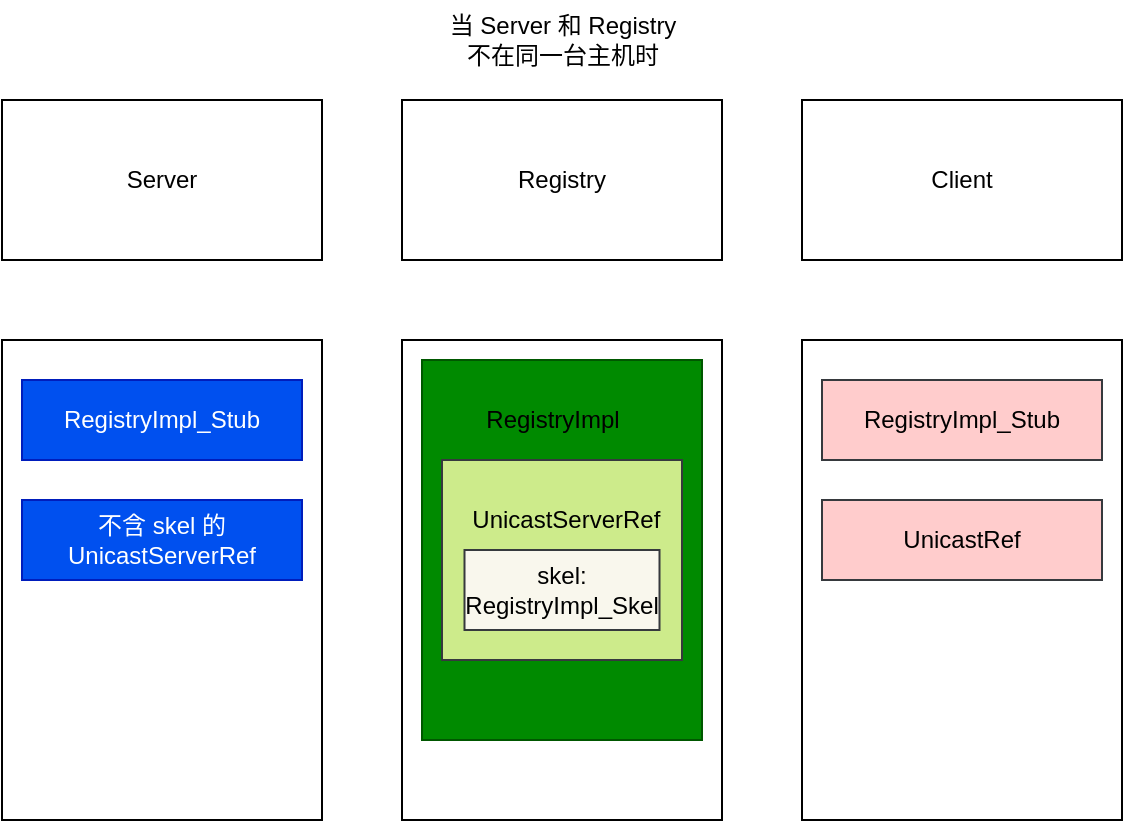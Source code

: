 <mxfile version="21.2.8" type="device">
  <diagram name="第 1 页" id="Zut5R3kLNDCN4mEiI1k3">
    <mxGraphModel dx="761" dy="508" grid="1" gridSize="10" guides="1" tooltips="1" connect="1" arrows="1" fold="1" page="1" pageScale="1" pageWidth="827" pageHeight="1169" math="0" shadow="0">
      <root>
        <mxCell id="0" />
        <mxCell id="1" parent="0" />
        <mxCell id="_ewCc4Y0njQJbPrxGzWH-1" value="Server" style="rounded=0;whiteSpace=wrap;html=1;" vertex="1" parent="1">
          <mxGeometry x="80" y="160" width="160" height="80" as="geometry" />
        </mxCell>
        <mxCell id="_ewCc4Y0njQJbPrxGzWH-3" value="Registry" style="rounded=0;whiteSpace=wrap;html=1;" vertex="1" parent="1">
          <mxGeometry x="280" y="160" width="160" height="80" as="geometry" />
        </mxCell>
        <mxCell id="_ewCc4Y0njQJbPrxGzWH-4" value="Client" style="rounded=0;whiteSpace=wrap;html=1;" vertex="1" parent="1">
          <mxGeometry x="480" y="160" width="160" height="80" as="geometry" />
        </mxCell>
        <mxCell id="_ewCc4Y0njQJbPrxGzWH-6" value="当 Server 和 Registry &lt;br&gt;不在同一台主机时" style="text;html=1;align=center;verticalAlign=middle;resizable=0;points=[];autosize=1;strokeColor=none;fillColor=none;" vertex="1" parent="1">
          <mxGeometry x="290" y="110" width="140" height="40" as="geometry" />
        </mxCell>
        <mxCell id="_ewCc4Y0njQJbPrxGzWH-7" value="" style="rounded=0;whiteSpace=wrap;html=1;" vertex="1" parent="1">
          <mxGeometry x="80" y="280" width="160" height="240" as="geometry" />
        </mxCell>
        <mxCell id="_ewCc4Y0njQJbPrxGzWH-8" value="" style="rounded=0;whiteSpace=wrap;html=1;" vertex="1" parent="1">
          <mxGeometry x="280" y="280" width="160" height="240" as="geometry" />
        </mxCell>
        <mxCell id="_ewCc4Y0njQJbPrxGzWH-9" value="" style="rounded=0;whiteSpace=wrap;html=1;" vertex="1" parent="1">
          <mxGeometry x="480" y="280" width="160" height="240" as="geometry" />
        </mxCell>
        <mxCell id="_ewCc4Y0njQJbPrxGzWH-10" value="不含 skel 的 UnicastServerRef" style="rounded=0;whiteSpace=wrap;html=1;fillColor=#0050ef;fontColor=#ffffff;strokeColor=#001DBC;" vertex="1" parent="1">
          <mxGeometry x="90" y="360" width="140" height="40" as="geometry" />
        </mxCell>
        <mxCell id="_ewCc4Y0njQJbPrxGzWH-11" value="RegistryImpl_Stub" style="rounded=0;whiteSpace=wrap;html=1;fillColor=#0050ef;fontColor=#ffffff;strokeColor=#001DBC;" vertex="1" parent="1">
          <mxGeometry x="90" y="300" width="140" height="40" as="geometry" />
        </mxCell>
        <mxCell id="_ewCc4Y0njQJbPrxGzWH-13" value="" style="rounded=0;whiteSpace=wrap;html=1;fillColor=#008a00;fontColor=#ffffff;strokeColor=#005700;" vertex="1" parent="1">
          <mxGeometry x="290" y="290" width="140" height="190" as="geometry" />
        </mxCell>
        <mxCell id="_ewCc4Y0njQJbPrxGzWH-14" value="RegistryImpl_Stub" style="rounded=0;whiteSpace=wrap;html=1;fillColor=#ffcccc;strokeColor=#36393d;" vertex="1" parent="1">
          <mxGeometry x="490" y="300" width="140" height="40" as="geometry" />
        </mxCell>
        <mxCell id="_ewCc4Y0njQJbPrxGzWH-15" value="UnicastRef" style="rounded=0;whiteSpace=wrap;html=1;fillColor=#ffcccc;strokeColor=#36393d;" vertex="1" parent="1">
          <mxGeometry x="490" y="360" width="140" height="40" as="geometry" />
        </mxCell>
        <mxCell id="_ewCc4Y0njQJbPrxGzWH-12" value="" style="rounded=0;whiteSpace=wrap;html=1;fillColor=#cdeb8b;strokeColor=#36393d;" vertex="1" parent="1">
          <mxGeometry x="300" y="340" width="120" height="100" as="geometry" />
        </mxCell>
        <mxCell id="_ewCc4Y0njQJbPrxGzWH-16" value="RegistryImpl" style="text;html=1;align=center;verticalAlign=middle;resizable=0;points=[];autosize=1;strokeColor=none;fillColor=none;" vertex="1" parent="1">
          <mxGeometry x="310" y="305" width="90" height="30" as="geometry" />
        </mxCell>
        <mxCell id="_ewCc4Y0njQJbPrxGzWH-17" value="&amp;nbsp;UnicastServerRef" style="text;html=1;align=center;verticalAlign=middle;resizable=0;points=[];autosize=1;strokeColor=none;fillColor=none;" vertex="1" parent="1">
          <mxGeometry x="300" y="355" width="120" height="30" as="geometry" />
        </mxCell>
        <mxCell id="_ewCc4Y0njQJbPrxGzWH-18" value="skel:&lt;br&gt;RegistryImpl_Skel" style="rounded=0;whiteSpace=wrap;html=1;fillColor=#f9f7ed;strokeColor=#36393d;" vertex="1" parent="1">
          <mxGeometry x="311.25" y="385" width="97.5" height="40" as="geometry" />
        </mxCell>
      </root>
    </mxGraphModel>
  </diagram>
</mxfile>
